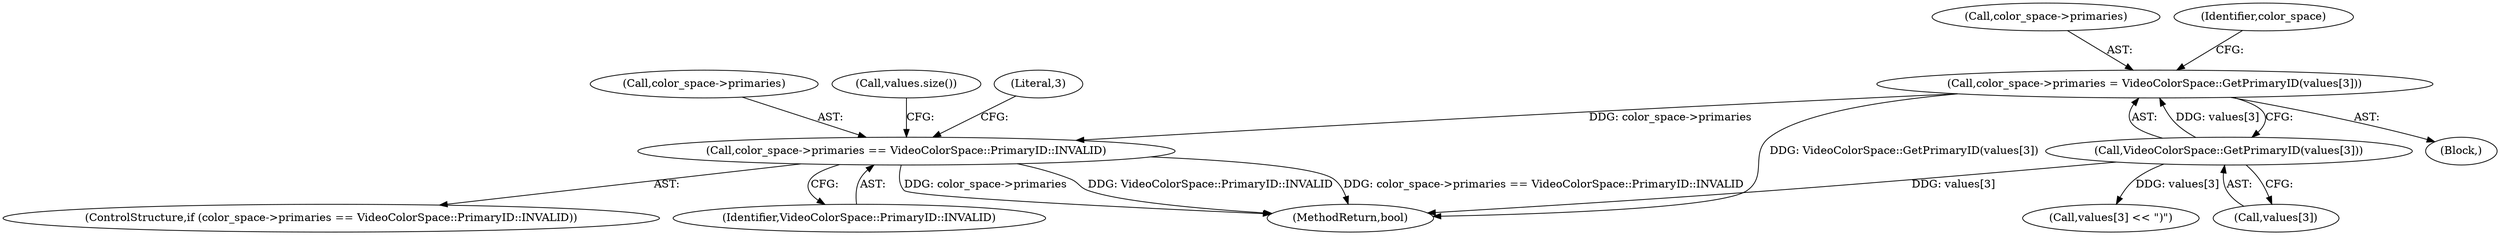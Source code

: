 digraph "0_Chrome_2fb4f2c9c461551d43fdfa28ef4c960da81a47dd_6@pointer" {
"1000344" [label="(Call,color_space->primaries = VideoColorSpace::GetPrimaryID(values[3]))"];
"1000348" [label="(Call,VideoColorSpace::GetPrimaryID(values[3]))"];
"1000353" [label="(Call,color_space->primaries == VideoColorSpace::PrimaryID::INVALID)"];
"1000345" [label="(Call,color_space->primaries)"];
"1000352" [label="(ControlStructure,if (color_space->primaries == VideoColorSpace::PrimaryID::INVALID))"];
"1000361" [label="(Literal,3)"];
"1000348" [label="(Call,VideoColorSpace::GetPrimaryID(values[3]))"];
"1000353" [label="(Call,color_space->primaries == VideoColorSpace::PrimaryID::INVALID)"];
"1000349" [label="(Call,values[3])"];
"1000105" [label="(Block,)"];
"1000523" [label="(MethodReturn,bool)"];
"1000366" [label="(Call,values[3] << \")\")"];
"1000355" [label="(Identifier,color_space)"];
"1000354" [label="(Call,color_space->primaries)"];
"1000357" [label="(Identifier,VideoColorSpace::PrimaryID::INVALID)"];
"1000375" [label="(Call,values.size())"];
"1000344" [label="(Call,color_space->primaries = VideoColorSpace::GetPrimaryID(values[3]))"];
"1000344" -> "1000105"  [label="AST: "];
"1000344" -> "1000348"  [label="CFG: "];
"1000345" -> "1000344"  [label="AST: "];
"1000348" -> "1000344"  [label="AST: "];
"1000355" -> "1000344"  [label="CFG: "];
"1000344" -> "1000523"  [label="DDG: VideoColorSpace::GetPrimaryID(values[3])"];
"1000348" -> "1000344"  [label="DDG: values[3]"];
"1000344" -> "1000353"  [label="DDG: color_space->primaries"];
"1000348" -> "1000349"  [label="CFG: "];
"1000349" -> "1000348"  [label="AST: "];
"1000348" -> "1000523"  [label="DDG: values[3]"];
"1000348" -> "1000366"  [label="DDG: values[3]"];
"1000353" -> "1000352"  [label="AST: "];
"1000353" -> "1000357"  [label="CFG: "];
"1000354" -> "1000353"  [label="AST: "];
"1000357" -> "1000353"  [label="AST: "];
"1000361" -> "1000353"  [label="CFG: "];
"1000375" -> "1000353"  [label="CFG: "];
"1000353" -> "1000523"  [label="DDG: VideoColorSpace::PrimaryID::INVALID"];
"1000353" -> "1000523"  [label="DDG: color_space->primaries == VideoColorSpace::PrimaryID::INVALID"];
"1000353" -> "1000523"  [label="DDG: color_space->primaries"];
}
